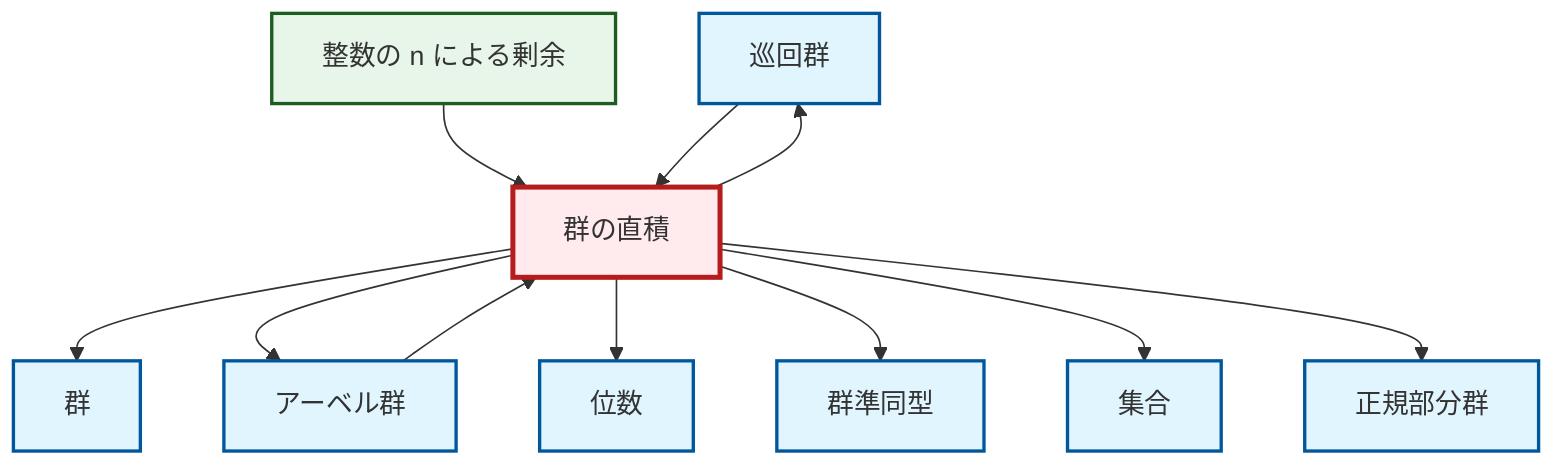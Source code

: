 graph TD
    classDef definition fill:#e1f5fe,stroke:#01579b,stroke-width:2px
    classDef theorem fill:#f3e5f5,stroke:#4a148c,stroke-width:2px
    classDef axiom fill:#fff3e0,stroke:#e65100,stroke-width:2px
    classDef example fill:#e8f5e9,stroke:#1b5e20,stroke-width:2px
    classDef current fill:#ffebee,stroke:#b71c1c,stroke-width:3px
    def-normal-subgroup["正規部分群"]:::definition
    def-cyclic-group["巡回群"]:::definition
    def-order["位数"]:::definition
    def-set["集合"]:::definition
    def-direct-product["群の直積"]:::definition
    def-group["群"]:::definition
    def-homomorphism["群準同型"]:::definition
    def-abelian-group["アーベル群"]:::definition
    ex-quotient-integers-mod-n["整数の n による剰余"]:::example
    def-direct-product --> def-group
    ex-quotient-integers-mod-n --> def-direct-product
    def-direct-product --> def-abelian-group
    def-abelian-group --> def-direct-product
    def-direct-product --> def-order
    def-direct-product --> def-homomorphism
    def-cyclic-group --> def-direct-product
    def-direct-product --> def-cyclic-group
    def-direct-product --> def-set
    def-direct-product --> def-normal-subgroup
    class def-direct-product current